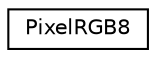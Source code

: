 digraph "Graphical Class Hierarchy"
{
  edge [fontname="Helvetica",fontsize="10",labelfontname="Helvetica",labelfontsize="10"];
  node [fontname="Helvetica",fontsize="10",shape=record];
  rankdir="LR";
  Node1 [label="PixelRGB8",height=0.2,width=0.4,color="black", fillcolor="white", style="filled",URL="$struct_pixel_r_g_b8.html"];
}
